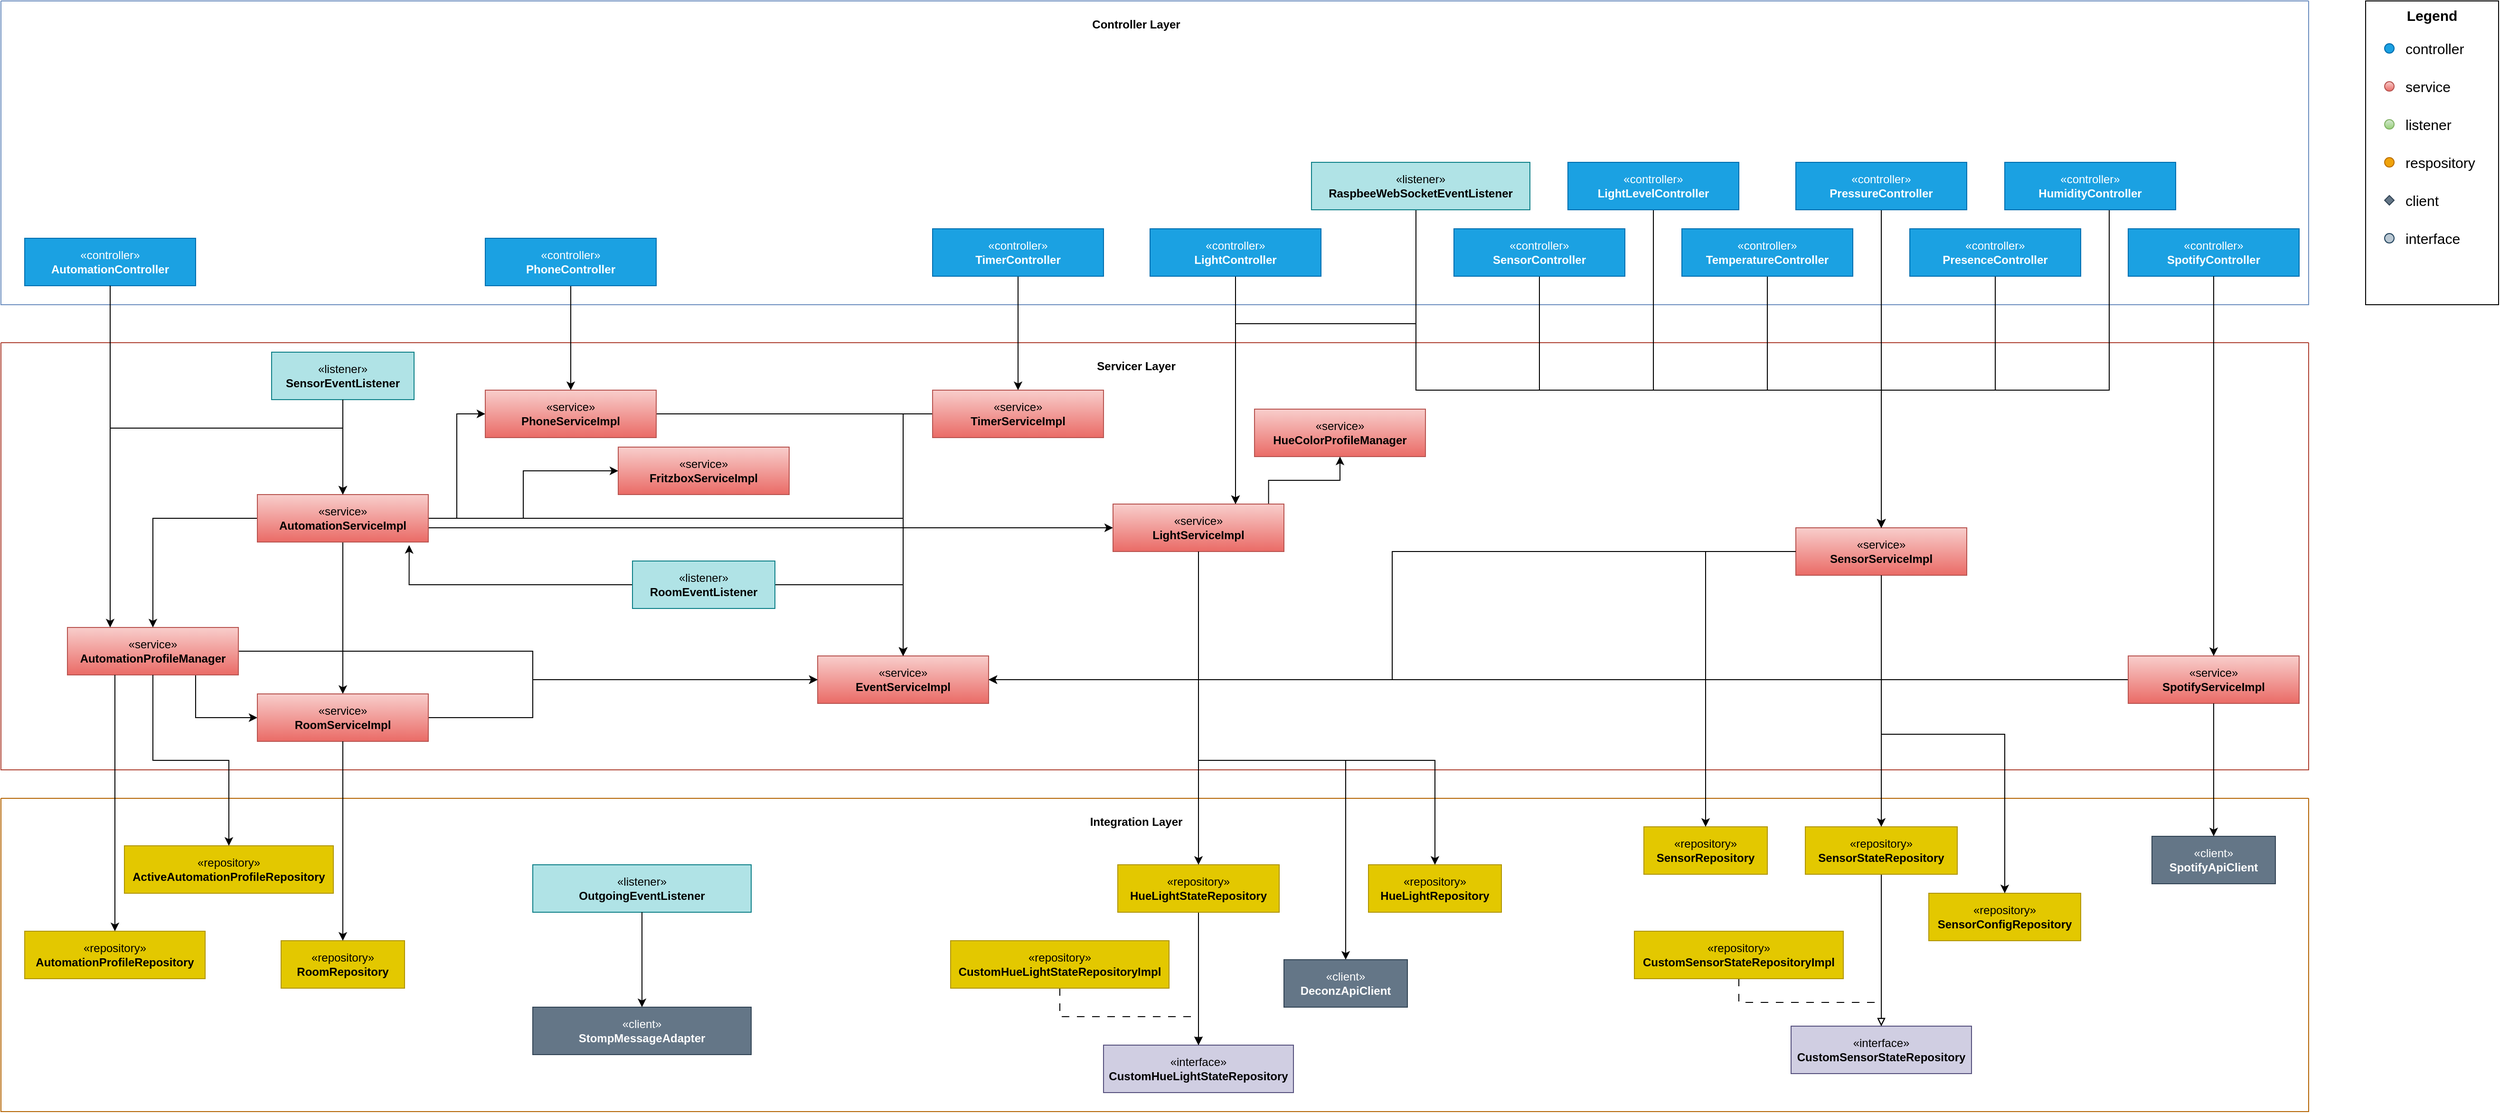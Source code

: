 <mxfile version="27.0.8">
  <diagram name="Seite-1" id="5CU7-ElbSWRXbxw236bT">
    <mxGraphModel dx="4113" dy="2183" grid="1" gridSize="10" guides="1" tooltips="1" connect="1" arrows="1" fold="1" page="1" pageScale="1" pageWidth="827" pageHeight="1169" math="0" shadow="0">
      <root>
        <mxCell id="0" />
        <mxCell id="1" parent="0" />
        <mxCell id="-B-z06DFlxI5KMjTxw7x-1" value="" style="swimlane;startSize=0;fillColor=#dae8fc;gradientColor=#7ea6e0;strokeColor=#6c8ebf;container=0;" parent="1" vertex="1">
          <mxGeometry x="80" y="30" width="2430" height="320" as="geometry" />
        </mxCell>
        <mxCell id="-B-z06DFlxI5KMjTxw7x-7" value="«controller»&lt;br&gt;&lt;b&gt;SpotifyController&lt;/b&gt;" style="html=1;whiteSpace=wrap;fillColor=#1ba1e2;fontColor=#ffffff;strokeColor=#006EAF;" parent="-B-z06DFlxI5KMjTxw7x-1" vertex="1">
          <mxGeometry x="2240" y="240" width="180" height="50" as="geometry" />
        </mxCell>
        <mxCell id="-B-z06DFlxI5KMjTxw7x-4" value="«controller»&lt;br&gt;&lt;b&gt;AutomationController&lt;/b&gt;" style="html=1;whiteSpace=wrap;fillColor=#1ba1e2;fontColor=#ffffff;strokeColor=#006EAF;" parent="-B-z06DFlxI5KMjTxw7x-1" vertex="1">
          <mxGeometry x="25" y="250" width="180" height="50" as="geometry" />
        </mxCell>
        <mxCell id="-B-z06DFlxI5KMjTxw7x-15" value="" style="swimlane;startSize=0;fillColor=#fad9d5;strokeColor=#ae4132;" parent="1" vertex="1">
          <mxGeometry x="80" y="390" width="2430" height="450" as="geometry" />
        </mxCell>
        <mxCell id="-B-z06DFlxI5KMjTxw7x-16" value="Servicer Layer" style="text;html=1;align=center;verticalAlign=middle;resizable=0;points=[];autosize=1;strokeColor=none;fillColor=none;fontStyle=1" parent="-B-z06DFlxI5KMjTxw7x-15" vertex="1">
          <mxGeometry x="1145" y="10" width="100" height="30" as="geometry" />
        </mxCell>
        <mxCell id="-B-z06DFlxI5KMjTxw7x-73" style="edgeStyle=orthogonalEdgeStyle;rounded=0;orthogonalLoop=1;jettySize=auto;html=1;" parent="-B-z06DFlxI5KMjTxw7x-15" source="-B-z06DFlxI5KMjTxw7x-26" edge="1">
          <mxGeometry relative="1" as="geometry">
            <mxPoint x="860" y="355" as="targetPoint" />
            <Array as="points">
              <mxPoint x="560" y="325" />
              <mxPoint x="560" y="355" />
            </Array>
          </mxGeometry>
        </mxCell>
        <mxCell id="-B-z06DFlxI5KMjTxw7x-74" style="edgeStyle=orthogonalEdgeStyle;rounded=0;orthogonalLoop=1;jettySize=auto;html=1;entryX=0;entryY=0.5;entryDx=0;entryDy=0;exitX=0.75;exitY=1;exitDx=0;exitDy=0;" parent="-B-z06DFlxI5KMjTxw7x-15" source="-B-z06DFlxI5KMjTxw7x-26" target="-B-z06DFlxI5KMjTxw7x-33" edge="1">
          <mxGeometry relative="1" as="geometry" />
        </mxCell>
        <mxCell id="-B-z06DFlxI5KMjTxw7x-26" value="«service»&lt;br&gt;&lt;b&gt;AutomationProfileManager&lt;/b&gt;" style="html=1;whiteSpace=wrap;fillColor=#f8cecc;strokeColor=#b85450;gradientColor=#ea6b66;" parent="-B-z06DFlxI5KMjTxw7x-15" vertex="1">
          <mxGeometry x="70" y="300" width="180" height="50" as="geometry" />
        </mxCell>
        <mxCell id="-B-z06DFlxI5KMjTxw7x-75" style="edgeStyle=orthogonalEdgeStyle;rounded=0;orthogonalLoop=1;jettySize=auto;html=1;exitX=1;exitY=0.75;exitDx=0;exitDy=0;" parent="-B-z06DFlxI5KMjTxw7x-15" source="-B-z06DFlxI5KMjTxw7x-27" target="-B-z06DFlxI5KMjTxw7x-31" edge="1">
          <mxGeometry relative="1" as="geometry">
            <Array as="points">
              <mxPoint x="450" y="195" />
            </Array>
          </mxGeometry>
        </mxCell>
        <mxCell id="-B-z06DFlxI5KMjTxw7x-78" style="edgeStyle=orthogonalEdgeStyle;rounded=0;orthogonalLoop=1;jettySize=auto;html=1;" parent="-B-z06DFlxI5KMjTxw7x-15" source="-B-z06DFlxI5KMjTxw7x-27" target="-B-z06DFlxI5KMjTxw7x-28" edge="1">
          <mxGeometry relative="1" as="geometry" />
        </mxCell>
        <mxCell id="-B-z06DFlxI5KMjTxw7x-79" style="edgeStyle=orthogonalEdgeStyle;rounded=0;orthogonalLoop=1;jettySize=auto;html=1;entryX=0;entryY=0.5;entryDx=0;entryDy=0;" parent="-B-z06DFlxI5KMjTxw7x-15" source="-B-z06DFlxI5KMjTxw7x-27" target="-B-z06DFlxI5KMjTxw7x-32" edge="1">
          <mxGeometry relative="1" as="geometry" />
        </mxCell>
        <mxCell id="-B-z06DFlxI5KMjTxw7x-80" style="edgeStyle=orthogonalEdgeStyle;rounded=0;orthogonalLoop=1;jettySize=auto;html=1;" parent="-B-z06DFlxI5KMjTxw7x-15" source="-B-z06DFlxI5KMjTxw7x-27" target="-B-z06DFlxI5KMjTxw7x-29" edge="1">
          <mxGeometry relative="1" as="geometry" />
        </mxCell>
        <mxCell id="-B-z06DFlxI5KMjTxw7x-123" style="edgeStyle=orthogonalEdgeStyle;rounded=0;orthogonalLoop=1;jettySize=auto;html=1;" parent="-B-z06DFlxI5KMjTxw7x-15" source="-B-z06DFlxI5KMjTxw7x-27" target="-B-z06DFlxI5KMjTxw7x-26" edge="1">
          <mxGeometry relative="1" as="geometry" />
        </mxCell>
        <mxCell id="-B-z06DFlxI5KMjTxw7x-136" style="edgeStyle=orthogonalEdgeStyle;rounded=0;orthogonalLoop=1;jettySize=auto;html=1;entryX=0.5;entryY=0;entryDx=0;entryDy=0;" parent="-B-z06DFlxI5KMjTxw7x-15" source="-B-z06DFlxI5KMjTxw7x-27" target="-B-z06DFlxI5KMjTxw7x-33" edge="1">
          <mxGeometry relative="1" as="geometry" />
        </mxCell>
        <mxCell id="-B-z06DFlxI5KMjTxw7x-27" value="«service»&lt;br&gt;&lt;b&gt;AutomationServiceImpl&lt;/b&gt;" style="html=1;whiteSpace=wrap;fillColor=#f8cecc;strokeColor=#b85450;gradientColor=#ea6b66;" parent="-B-z06DFlxI5KMjTxw7x-15" vertex="1">
          <mxGeometry x="270" y="160" width="180" height="50" as="geometry" />
        </mxCell>
        <mxCell id="-B-z06DFlxI5KMjTxw7x-28" value="«service»&lt;br&gt;&lt;b&gt;EventServiceImpl&lt;/b&gt;" style="html=1;whiteSpace=wrap;fillColor=#f8cecc;strokeColor=#b85450;gradientColor=#ea6b66;" parent="-B-z06DFlxI5KMjTxw7x-15" vertex="1">
          <mxGeometry x="860" y="330" width="180" height="50" as="geometry" />
        </mxCell>
        <mxCell id="-B-z06DFlxI5KMjTxw7x-29" value="«service»&lt;br&gt;&lt;b&gt;FritzboxServiceImpl&lt;/b&gt;" style="html=1;whiteSpace=wrap;fillColor=#f8cecc;strokeColor=#b85450;gradientColor=#ea6b66;" parent="-B-z06DFlxI5KMjTxw7x-15" vertex="1">
          <mxGeometry x="650" y="110" width="180" height="50" as="geometry" />
        </mxCell>
        <mxCell id="-B-z06DFlxI5KMjTxw7x-30" value="«service»&lt;br&gt;&lt;b&gt;HueColorProfileManager&lt;/b&gt;" style="html=1;whiteSpace=wrap;fillColor=#f8cecc;strokeColor=#b85450;gradientColor=#ea6b66;" parent="-B-z06DFlxI5KMjTxw7x-15" vertex="1">
          <mxGeometry x="1320" y="70" width="180" height="50" as="geometry" />
        </mxCell>
        <mxCell id="-B-z06DFlxI5KMjTxw7x-83" style="edgeStyle=orthogonalEdgeStyle;rounded=0;orthogonalLoop=1;jettySize=auto;html=1;exitX=0.91;exitY=0.042;exitDx=0;exitDy=0;exitPerimeter=0;" parent="-B-z06DFlxI5KMjTxw7x-15" source="-B-z06DFlxI5KMjTxw7x-31" target="-B-z06DFlxI5KMjTxw7x-30" edge="1">
          <mxGeometry relative="1" as="geometry" />
        </mxCell>
        <mxCell id="-B-z06DFlxI5KMjTxw7x-31" value="«service»&lt;br&gt;&lt;b&gt;LightServiceImpl&lt;/b&gt;" style="html=1;whiteSpace=wrap;fillColor=#f8cecc;strokeColor=#b85450;gradientColor=#ea6b66;" parent="-B-z06DFlxI5KMjTxw7x-15" vertex="1">
          <mxGeometry x="1171" y="170" width="180" height="50" as="geometry" />
        </mxCell>
        <mxCell id="-B-z06DFlxI5KMjTxw7x-127" style="edgeStyle=orthogonalEdgeStyle;rounded=0;orthogonalLoop=1;jettySize=auto;html=1;" parent="-B-z06DFlxI5KMjTxw7x-15" source="-B-z06DFlxI5KMjTxw7x-32" target="-B-z06DFlxI5KMjTxw7x-28" edge="1">
          <mxGeometry relative="1" as="geometry" />
        </mxCell>
        <mxCell id="-B-z06DFlxI5KMjTxw7x-32" value="«service»&lt;br&gt;&lt;b&gt;PhoneServiceImpl&lt;/b&gt;" style="html=1;whiteSpace=wrap;fillColor=#f8cecc;strokeColor=#b85450;gradientColor=#ea6b66;" parent="-B-z06DFlxI5KMjTxw7x-15" vertex="1">
          <mxGeometry x="510" y="50" width="180" height="50" as="geometry" />
        </mxCell>
        <mxCell id="-B-z06DFlxI5KMjTxw7x-89" style="edgeStyle=orthogonalEdgeStyle;rounded=0;orthogonalLoop=1;jettySize=auto;html=1;entryX=0;entryY=0.5;entryDx=0;entryDy=0;" parent="-B-z06DFlxI5KMjTxw7x-15" source="-B-z06DFlxI5KMjTxw7x-33" target="-B-z06DFlxI5KMjTxw7x-28" edge="1">
          <mxGeometry relative="1" as="geometry">
            <Array as="points">
              <mxPoint x="560" y="395" />
              <mxPoint x="560" y="355" />
            </Array>
          </mxGeometry>
        </mxCell>
        <mxCell id="-B-z06DFlxI5KMjTxw7x-33" value="«service»&lt;br&gt;&lt;b&gt;RoomServiceImpl&lt;/b&gt;" style="html=1;whiteSpace=wrap;fillColor=#f8cecc;strokeColor=#b85450;gradientColor=#ea6b66;" parent="-B-z06DFlxI5KMjTxw7x-15" vertex="1">
          <mxGeometry x="270" y="370" width="180" height="50" as="geometry" />
        </mxCell>
        <mxCell id="-B-z06DFlxI5KMjTxw7x-133" style="edgeStyle=orthogonalEdgeStyle;rounded=0;orthogonalLoop=1;jettySize=auto;html=1;entryX=1;entryY=0.5;entryDx=0;entryDy=0;" parent="-B-z06DFlxI5KMjTxw7x-15" source="-B-z06DFlxI5KMjTxw7x-34" target="-B-z06DFlxI5KMjTxw7x-28" edge="1">
          <mxGeometry relative="1" as="geometry" />
        </mxCell>
        <mxCell id="-B-z06DFlxI5KMjTxw7x-34" value="«service»&lt;br&gt;&lt;b&gt;SensorServiceImpl&lt;/b&gt;" style="html=1;whiteSpace=wrap;fillColor=#f8cecc;strokeColor=#b85450;gradientColor=#ea6b66;" parent="-B-z06DFlxI5KMjTxw7x-15" vertex="1">
          <mxGeometry x="1890" y="195" width="180" height="50" as="geometry" />
        </mxCell>
        <mxCell id="-B-z06DFlxI5KMjTxw7x-96" style="edgeStyle=orthogonalEdgeStyle;rounded=0;orthogonalLoop=1;jettySize=auto;html=1;" parent="-B-z06DFlxI5KMjTxw7x-15" source="-B-z06DFlxI5KMjTxw7x-35" edge="1">
          <mxGeometry relative="1" as="geometry">
            <mxPoint x="1040" y="355" as="targetPoint" />
          </mxGeometry>
        </mxCell>
        <mxCell id="-B-z06DFlxI5KMjTxw7x-35" value="«service»&lt;br&gt;&lt;div&gt;&lt;b&gt;SpotifyServiceImpl&lt;/b&gt;&lt;/div&gt;" style="html=1;whiteSpace=wrap;fillColor=#f8cecc;strokeColor=#b85450;gradientColor=#ea6b66;" parent="-B-z06DFlxI5KMjTxw7x-15" vertex="1">
          <mxGeometry x="2240" y="330" width="180" height="50" as="geometry" />
        </mxCell>
        <mxCell id="-B-z06DFlxI5KMjTxw7x-131" style="edgeStyle=orthogonalEdgeStyle;rounded=0;orthogonalLoop=1;jettySize=auto;html=1;exitX=0;exitY=0.5;exitDx=0;exitDy=0;" parent="-B-z06DFlxI5KMjTxw7x-15" source="-B-z06DFlxI5KMjTxw7x-36" target="-B-z06DFlxI5KMjTxw7x-28" edge="1">
          <mxGeometry relative="1" as="geometry" />
        </mxCell>
        <mxCell id="-B-z06DFlxI5KMjTxw7x-36" value="«service»&lt;br&gt;&lt;div&gt;&lt;b&gt;TimerServiceImpl&lt;/b&gt;&lt;/div&gt;" style="html=1;whiteSpace=wrap;fillColor=#f8cecc;strokeColor=#b85450;gradientColor=#ea6b66;" parent="-B-z06DFlxI5KMjTxw7x-15" vertex="1">
          <mxGeometry x="981" y="50" width="180" height="50" as="geometry" />
        </mxCell>
        <mxCell id="-B-z06DFlxI5KMjTxw7x-99" value="" style="edgeStyle=orthogonalEdgeStyle;rounded=0;orthogonalLoop=1;jettySize=auto;html=1;entryX=0.888;entryY=1.064;entryDx=0;entryDy=0;entryPerimeter=0;" parent="-B-z06DFlxI5KMjTxw7x-15" source="-B-z06DFlxI5KMjTxw7x-98" target="-B-z06DFlxI5KMjTxw7x-27" edge="1">
          <mxGeometry relative="1" as="geometry" />
        </mxCell>
        <mxCell id="-B-z06DFlxI5KMjTxw7x-100" value="«listener»&lt;br&gt;&lt;b&gt;SensorEventListener&lt;/b&gt;" style="html=1;whiteSpace=wrap;fillColor=#b0e3e6;strokeColor=#0e8088;" parent="-B-z06DFlxI5KMjTxw7x-15" vertex="1">
          <mxGeometry x="285" y="10" width="150" height="50" as="geometry" />
        </mxCell>
        <mxCell id="-B-z06DFlxI5KMjTxw7x-101" value="" style="edgeStyle=orthogonalEdgeStyle;rounded=0;orthogonalLoop=1;jettySize=auto;html=1;" parent="-B-z06DFlxI5KMjTxw7x-15" source="-B-z06DFlxI5KMjTxw7x-100" target="-B-z06DFlxI5KMjTxw7x-27" edge="1">
          <mxGeometry relative="1" as="geometry" />
        </mxCell>
        <mxCell id="-B-z06DFlxI5KMjTxw7x-130" style="edgeStyle=orthogonalEdgeStyle;rounded=0;orthogonalLoop=1;jettySize=auto;html=1;" parent="-B-z06DFlxI5KMjTxw7x-15" source="-B-z06DFlxI5KMjTxw7x-98" target="-B-z06DFlxI5KMjTxw7x-28" edge="1">
          <mxGeometry relative="1" as="geometry" />
        </mxCell>
        <mxCell id="-B-z06DFlxI5KMjTxw7x-98" value="«listener»&lt;br&gt;&lt;b&gt;RoomEventListener&lt;/b&gt;" style="html=1;whiteSpace=wrap;fillColor=#b0e3e6;strokeColor=#0e8088;" parent="-B-z06DFlxI5KMjTxw7x-15" vertex="1">
          <mxGeometry x="665" y="230" width="150" height="50" as="geometry" />
        </mxCell>
        <mxCell id="-B-z06DFlxI5KMjTxw7x-38" value="" style="swimlane;startSize=0;fillColor=#fad7ac;strokeColor=#b46504;" parent="1" vertex="1">
          <mxGeometry x="80" y="870" width="2430" height="330" as="geometry" />
        </mxCell>
        <mxCell id="-B-z06DFlxI5KMjTxw7x-39" value="Integration Layer" style="text;html=1;align=center;verticalAlign=middle;resizable=0;points=[];autosize=1;strokeColor=none;fillColor=none;fontStyle=1" parent="-B-z06DFlxI5KMjTxw7x-38" vertex="1">
          <mxGeometry x="1140" y="10" width="110" height="30" as="geometry" />
        </mxCell>
        <mxCell id="-B-z06DFlxI5KMjTxw7x-40" value="«interface»&lt;br&gt;&lt;b&gt;CustomSensorStateRepository&lt;/b&gt;" style="html=1;whiteSpace=wrap;fillColor=#d0cee2;strokeColor=#56517e;" parent="-B-z06DFlxI5KMjTxw7x-38" vertex="1">
          <mxGeometry x="1885" y="240" width="190" height="50" as="geometry" />
        </mxCell>
        <mxCell id="-B-z06DFlxI5KMjTxw7x-52" value="«interface»&lt;br&gt;&lt;b&gt;CustomHueLightStateRepository&lt;/b&gt;" style="html=1;whiteSpace=wrap;fillColor=#d0cee2;strokeColor=#56517e;" parent="-B-z06DFlxI5KMjTxw7x-38" vertex="1">
          <mxGeometry x="1161" y="260" width="200" height="50" as="geometry" />
        </mxCell>
        <mxCell id="-B-z06DFlxI5KMjTxw7x-65" style="edgeStyle=orthogonalEdgeStyle;rounded=0;orthogonalLoop=1;jettySize=auto;html=1;endArrow=block;endFill=0;dashed=1;dashPattern=8 8;" parent="-B-z06DFlxI5KMjTxw7x-38" source="-B-z06DFlxI5KMjTxw7x-53" target="-B-z06DFlxI5KMjTxw7x-52" edge="1">
          <mxGeometry relative="1" as="geometry" />
        </mxCell>
        <mxCell id="-B-z06DFlxI5KMjTxw7x-53" value="«repository»&lt;br&gt;&lt;b&gt;CustomHueLightStateRepositoryImpl&lt;/b&gt;" style="html=1;whiteSpace=wrap;fillColor=#e3c800;strokeColor=#B09500;fontColor=#000000;" parent="-B-z06DFlxI5KMjTxw7x-38" vertex="1">
          <mxGeometry x="1000" y="150" width="230" height="50" as="geometry" />
        </mxCell>
        <mxCell id="-B-z06DFlxI5KMjTxw7x-54" value="«repository»&lt;br&gt;&lt;b&gt;RoomRepository&lt;/b&gt;" style="html=1;whiteSpace=wrap;fillColor=#e3c800;strokeColor=#B09500;fontColor=#000000;" parent="-B-z06DFlxI5KMjTxw7x-38" vertex="1">
          <mxGeometry x="295" y="150" width="130" height="50" as="geometry" />
        </mxCell>
        <mxCell id="-B-z06DFlxI5KMjTxw7x-55" value="«repository»&lt;br&gt;&lt;b&gt;HueLightRepository&lt;/b&gt;" style="html=1;whiteSpace=wrap;fillColor=#e3c800;strokeColor=#B09500;fontColor=#000000;" parent="-B-z06DFlxI5KMjTxw7x-38" vertex="1">
          <mxGeometry x="1440" y="70" width="140" height="50" as="geometry" />
        </mxCell>
        <mxCell id="-B-z06DFlxI5KMjTxw7x-68" value="" style="edgeStyle=orthogonalEdgeStyle;rounded=0;orthogonalLoop=1;jettySize=auto;html=1;" parent="-B-z06DFlxI5KMjTxw7x-38" source="-B-z06DFlxI5KMjTxw7x-56" target="-B-z06DFlxI5KMjTxw7x-52" edge="1">
          <mxGeometry relative="1" as="geometry" />
        </mxCell>
        <mxCell id="-B-z06DFlxI5KMjTxw7x-56" value="«repository»&lt;br&gt;&lt;b&gt;HueLightStateRepository&lt;/b&gt;" style="html=1;whiteSpace=wrap;fillColor=#e3c800;strokeColor=#B09500;fontColor=#000000;" parent="-B-z06DFlxI5KMjTxw7x-38" vertex="1">
          <mxGeometry x="1176" y="70" width="170" height="50" as="geometry" />
        </mxCell>
        <mxCell id="-B-z06DFlxI5KMjTxw7x-67" value="" style="edgeStyle=orthogonalEdgeStyle;rounded=0;orthogonalLoop=1;jettySize=auto;html=1;endArrow=block;endFill=0;dashed=1;dashPattern=8 8;" parent="-B-z06DFlxI5KMjTxw7x-38" source="-B-z06DFlxI5KMjTxw7x-58" target="-B-z06DFlxI5KMjTxw7x-40" edge="1">
          <mxGeometry relative="1" as="geometry" />
        </mxCell>
        <mxCell id="-B-z06DFlxI5KMjTxw7x-58" value="«repository»&lt;br&gt;&lt;b&gt;CustomSensorStateRepositoryImpl&lt;/b&gt;" style="html=1;whiteSpace=wrap;fillColor=#e3c800;strokeColor=#B09500;fontColor=#000000;" parent="-B-z06DFlxI5KMjTxw7x-38" vertex="1">
          <mxGeometry x="1720" y="140" width="220" height="50" as="geometry" />
        </mxCell>
        <mxCell id="-B-z06DFlxI5KMjTxw7x-59" value="«repository»&lt;br&gt;&lt;div&gt;&lt;b&gt;ActiveAutomationProfileRepository&lt;/b&gt;&lt;/div&gt;" style="html=1;whiteSpace=wrap;fillColor=#e3c800;strokeColor=#B09500;fontColor=#000000;" parent="-B-z06DFlxI5KMjTxw7x-38" vertex="1">
          <mxGeometry x="130" y="50" width="220" height="50" as="geometry" />
        </mxCell>
        <mxCell id="-B-z06DFlxI5KMjTxw7x-60" value="«repository»&lt;br&gt;&lt;div&gt;&lt;b&gt;AutomationProfileRepository&lt;/b&gt;&lt;/div&gt;" style="html=1;whiteSpace=wrap;fillColor=#e3c800;strokeColor=#B09500;fontColor=#000000;" parent="-B-z06DFlxI5KMjTxw7x-38" vertex="1">
          <mxGeometry x="25" y="140" width="190" height="50" as="geometry" />
        </mxCell>
        <mxCell id="-B-z06DFlxI5KMjTxw7x-61" value="«repository»&lt;br&gt;&lt;div&gt;&lt;b&gt;SensorRepository&lt;/b&gt;&lt;/div&gt;" style="html=1;whiteSpace=wrap;fillColor=#e3c800;strokeColor=#B09500;fontColor=#000000;" parent="-B-z06DFlxI5KMjTxw7x-38" vertex="1">
          <mxGeometry x="1730" y="30" width="130" height="50" as="geometry" />
        </mxCell>
        <mxCell id="-B-z06DFlxI5KMjTxw7x-69" style="edgeStyle=orthogonalEdgeStyle;rounded=0;orthogonalLoop=1;jettySize=auto;html=1;endArrow=block;endFill=0;" parent="-B-z06DFlxI5KMjTxw7x-38" source="-B-z06DFlxI5KMjTxw7x-62" target="-B-z06DFlxI5KMjTxw7x-40" edge="1">
          <mxGeometry relative="1" as="geometry" />
        </mxCell>
        <mxCell id="-B-z06DFlxI5KMjTxw7x-62" value="«repository»&lt;br&gt;&lt;div&gt;&lt;b&gt;SensorStateRepository&lt;/b&gt;&lt;/div&gt;" style="html=1;whiteSpace=wrap;fillColor=#e3c800;strokeColor=#B09500;fontColor=#000000;" parent="-B-z06DFlxI5KMjTxw7x-38" vertex="1">
          <mxGeometry x="1900" y="30" width="160" height="50" as="geometry" />
        </mxCell>
        <mxCell id="-B-z06DFlxI5KMjTxw7x-64" value="«repository»&lt;br&gt;&lt;div&gt;&lt;b&gt;SensorConfigRepository&lt;/b&gt;&lt;/div&gt;" style="html=1;whiteSpace=wrap;fillColor=#e3c800;strokeColor=#B09500;fontColor=#000000;" parent="-B-z06DFlxI5KMjTxw7x-38" vertex="1">
          <mxGeometry x="2030" y="100" width="160" height="50" as="geometry" />
        </mxCell>
        <mxCell id="-B-z06DFlxI5KMjTxw7x-85" value="«client»&lt;br&gt;&lt;b&gt;DeconzApiClient&lt;/b&gt;" style="html=1;whiteSpace=wrap;fillColor=#647687;strokeColor=#314354;fontColor=#ffffff;" parent="-B-z06DFlxI5KMjTxw7x-38" vertex="1">
          <mxGeometry x="1351" y="170" width="130" height="50" as="geometry" />
        </mxCell>
        <mxCell id="-B-z06DFlxI5KMjTxw7x-94" value="«client»&lt;br&gt;&lt;b&gt;SpotifyApiClient&lt;/b&gt;" style="html=1;whiteSpace=wrap;fillColor=#647687;strokeColor=#314354;fontColor=#ffffff;" parent="-B-z06DFlxI5KMjTxw7x-38" vertex="1">
          <mxGeometry x="2265" y="40" width="130" height="50" as="geometry" />
        </mxCell>
        <mxCell id="-B-z06DFlxI5KMjTxw7x-104" value="«client»&lt;br&gt;&lt;b&gt;StompMessageAdapter&lt;/b&gt;" style="html=1;whiteSpace=wrap;fillColor=#647687;strokeColor=#314354;fontColor=#ffffff;" parent="-B-z06DFlxI5KMjTxw7x-38" vertex="1">
          <mxGeometry x="560" y="220" width="230" height="50" as="geometry" />
        </mxCell>
        <mxCell id="-B-z06DFlxI5KMjTxw7x-103" value="«listener»&lt;br&gt;&lt;b&gt;OutgoingEventListener&lt;/b&gt;" style="html=1;whiteSpace=wrap;fillColor=#b0e3e6;strokeColor=#0e8088;" parent="-B-z06DFlxI5KMjTxw7x-38" vertex="1">
          <mxGeometry x="560" y="70" width="230" height="50" as="geometry" />
        </mxCell>
        <mxCell id="-B-z06DFlxI5KMjTxw7x-105" value="" style="edgeStyle=orthogonalEdgeStyle;rounded=0;orthogonalLoop=1;jettySize=auto;html=1;" parent="-B-z06DFlxI5KMjTxw7x-38" source="-B-z06DFlxI5KMjTxw7x-103" target="-B-z06DFlxI5KMjTxw7x-104" edge="1">
          <mxGeometry relative="1" as="geometry" />
        </mxCell>
        <mxCell id="-B-z06DFlxI5KMjTxw7x-70" style="edgeStyle=orthogonalEdgeStyle;rounded=0;orthogonalLoop=1;jettySize=auto;html=1;" parent="1" source="-B-z06DFlxI5KMjTxw7x-26" target="-B-z06DFlxI5KMjTxw7x-59" edge="1">
          <mxGeometry relative="1" as="geometry" />
        </mxCell>
        <mxCell id="-B-z06DFlxI5KMjTxw7x-72" style="edgeStyle=orthogonalEdgeStyle;rounded=0;orthogonalLoop=1;jettySize=auto;html=1;entryX=0.5;entryY=0;entryDx=0;entryDy=0;" parent="1" source="-B-z06DFlxI5KMjTxw7x-26" target="-B-z06DFlxI5KMjTxw7x-60" edge="1">
          <mxGeometry relative="1" as="geometry">
            <Array as="points">
              <mxPoint x="200" y="810" />
              <mxPoint x="200" y="810" />
            </Array>
          </mxGeometry>
        </mxCell>
        <mxCell id="-B-z06DFlxI5KMjTxw7x-81" style="edgeStyle=orthogonalEdgeStyle;rounded=0;orthogonalLoop=1;jettySize=auto;html=1;entryX=0.5;entryY=0;entryDx=0;entryDy=0;" parent="1" source="-B-z06DFlxI5KMjTxw7x-31" target="-B-z06DFlxI5KMjTxw7x-56" edge="1">
          <mxGeometry relative="1" as="geometry" />
        </mxCell>
        <mxCell id="-B-z06DFlxI5KMjTxw7x-86" style="edgeStyle=orthogonalEdgeStyle;rounded=0;orthogonalLoop=1;jettySize=auto;html=1;" parent="1" source="-B-z06DFlxI5KMjTxw7x-31" target="-B-z06DFlxI5KMjTxw7x-85" edge="1">
          <mxGeometry relative="1" as="geometry">
            <Array as="points">
              <mxPoint x="1341" y="830" />
              <mxPoint x="1496" y="830" />
            </Array>
          </mxGeometry>
        </mxCell>
        <mxCell id="-B-z06DFlxI5KMjTxw7x-88" style="edgeStyle=orthogonalEdgeStyle;rounded=0;orthogonalLoop=1;jettySize=auto;html=1;" parent="1" source="-B-z06DFlxI5KMjTxw7x-33" target="-B-z06DFlxI5KMjTxw7x-54" edge="1">
          <mxGeometry relative="1" as="geometry" />
        </mxCell>
        <mxCell id="-B-z06DFlxI5KMjTxw7x-91" style="edgeStyle=orthogonalEdgeStyle;rounded=0;orthogonalLoop=1;jettySize=auto;html=1;" parent="1" source="-B-z06DFlxI5KMjTxw7x-34" target="-B-z06DFlxI5KMjTxw7x-64" edge="1">
          <mxGeometry relative="1" as="geometry" />
        </mxCell>
        <mxCell id="-B-z06DFlxI5KMjTxw7x-95" style="edgeStyle=orthogonalEdgeStyle;rounded=0;orthogonalLoop=1;jettySize=auto;html=1;entryX=0.5;entryY=0;entryDx=0;entryDy=0;" parent="1" source="-B-z06DFlxI5KMjTxw7x-35" target="-B-z06DFlxI5KMjTxw7x-94" edge="1">
          <mxGeometry relative="1" as="geometry" />
        </mxCell>
        <mxCell id="-B-z06DFlxI5KMjTxw7x-106" style="edgeStyle=orthogonalEdgeStyle;rounded=0;orthogonalLoop=1;jettySize=auto;html=1;" parent="1" source="-B-z06DFlxI5KMjTxw7x-102" target="-B-z06DFlxI5KMjTxw7x-34" edge="1">
          <mxGeometry relative="1" as="geometry">
            <Array as="points">
              <mxPoint x="1570" y="440" />
              <mxPoint x="2060" y="440" />
            </Array>
          </mxGeometry>
        </mxCell>
        <mxCell id="-B-z06DFlxI5KMjTxw7x-107" style="edgeStyle=orthogonalEdgeStyle;rounded=0;orthogonalLoop=1;jettySize=auto;html=1;" parent="1" source="-B-z06DFlxI5KMjTxw7x-102" target="-B-z06DFlxI5KMjTxw7x-31" edge="1">
          <mxGeometry relative="1" as="geometry">
            <Array as="points">
              <mxPoint x="1570" y="370" />
              <mxPoint x="1380" y="370" />
            </Array>
          </mxGeometry>
        </mxCell>
        <mxCell id="-B-z06DFlxI5KMjTxw7x-108" style="edgeStyle=orthogonalEdgeStyle;rounded=0;orthogonalLoop=1;jettySize=auto;html=1;entryX=0.25;entryY=0;entryDx=0;entryDy=0;" parent="1" source="-B-z06DFlxI5KMjTxw7x-4" target="-B-z06DFlxI5KMjTxw7x-26" edge="1">
          <mxGeometry relative="1" as="geometry" />
        </mxCell>
        <mxCell id="-B-z06DFlxI5KMjTxw7x-110" style="edgeStyle=orthogonalEdgeStyle;rounded=0;orthogonalLoop=1;jettySize=auto;html=1;" parent="1" source="-B-z06DFlxI5KMjTxw7x-6" target="-B-z06DFlxI5KMjTxw7x-32" edge="1">
          <mxGeometry relative="1" as="geometry" />
        </mxCell>
        <mxCell id="-B-z06DFlxI5KMjTxw7x-111" style="edgeStyle=orthogonalEdgeStyle;rounded=0;orthogonalLoop=1;jettySize=auto;html=1;" parent="1" source="-B-z06DFlxI5KMjTxw7x-7" target="-B-z06DFlxI5KMjTxw7x-35" edge="1">
          <mxGeometry relative="1" as="geometry" />
        </mxCell>
        <mxCell id="-B-z06DFlxI5KMjTxw7x-112" style="edgeStyle=orthogonalEdgeStyle;rounded=0;orthogonalLoop=1;jettySize=auto;html=1;" parent="1" source="-B-z06DFlxI5KMjTxw7x-8" target="-B-z06DFlxI5KMjTxw7x-36" edge="1">
          <mxGeometry relative="1" as="geometry" />
        </mxCell>
        <mxCell id="-B-z06DFlxI5KMjTxw7x-113" style="edgeStyle=orthogonalEdgeStyle;rounded=0;orthogonalLoop=1;jettySize=auto;html=1;" parent="1" target="-B-z06DFlxI5KMjTxw7x-34" edge="1">
          <mxGeometry relative="1" as="geometry">
            <Array as="points">
              <mxPoint x="2300" y="440" />
              <mxPoint x="2060" y="440" />
            </Array>
            <mxPoint x="2300" y="250" as="sourcePoint" />
          </mxGeometry>
        </mxCell>
        <mxCell id="-B-z06DFlxI5KMjTxw7x-115" style="edgeStyle=orthogonalEdgeStyle;rounded=0;orthogonalLoop=1;jettySize=auto;html=1;" parent="1" source="-B-z06DFlxI5KMjTxw7x-10" target="-B-z06DFlxI5KMjTxw7x-34" edge="1">
          <mxGeometry relative="1" as="geometry">
            <Array as="points">
              <mxPoint x="1820" y="440" />
              <mxPoint x="2060" y="440" />
            </Array>
          </mxGeometry>
        </mxCell>
        <mxCell id="-B-z06DFlxI5KMjTxw7x-118" style="edgeStyle=orthogonalEdgeStyle;rounded=0;orthogonalLoop=1;jettySize=auto;html=1;" parent="1" source="-B-z06DFlxI5KMjTxw7x-11" target="-B-z06DFlxI5KMjTxw7x-34" edge="1">
          <mxGeometry relative="1" as="geometry">
            <Array as="points">
              <mxPoint x="2180" y="440" />
              <mxPoint x="2060" y="440" />
            </Array>
          </mxGeometry>
        </mxCell>
        <mxCell id="-B-z06DFlxI5KMjTxw7x-119" style="edgeStyle=orthogonalEdgeStyle;rounded=0;orthogonalLoop=1;jettySize=auto;html=1;" parent="1" source="-B-z06DFlxI5KMjTxw7x-12" target="-B-z06DFlxI5KMjTxw7x-34" edge="1">
          <mxGeometry relative="1" as="geometry">
            <Array as="points">
              <mxPoint x="2060" y="510" />
              <mxPoint x="2060" y="510" />
            </Array>
          </mxGeometry>
        </mxCell>
        <mxCell id="-B-z06DFlxI5KMjTxw7x-121" style="edgeStyle=orthogonalEdgeStyle;rounded=0;orthogonalLoop=1;jettySize=auto;html=1;" parent="1" source="-B-z06DFlxI5KMjTxw7x-14" target="-B-z06DFlxI5KMjTxw7x-34" edge="1">
          <mxGeometry relative="1" as="geometry">
            <Array as="points">
              <mxPoint x="1940" y="440" />
              <mxPoint x="2060" y="440" />
            </Array>
          </mxGeometry>
        </mxCell>
        <mxCell id="-B-z06DFlxI5KMjTxw7x-128" style="edgeStyle=orthogonalEdgeStyle;rounded=0;orthogonalLoop=1;jettySize=auto;html=1;exitX=0.5;exitY=1;exitDx=0;exitDy=0;" parent="1" source="-B-z06DFlxI5KMjTxw7x-34" target="-B-z06DFlxI5KMjTxw7x-62" edge="1">
          <mxGeometry relative="1" as="geometry">
            <Array as="points">
              <mxPoint x="2060" y="730" />
              <mxPoint x="2060" y="730" />
            </Array>
          </mxGeometry>
        </mxCell>
        <mxCell id="-B-z06DFlxI5KMjTxw7x-129" style="edgeStyle=orthogonalEdgeStyle;rounded=0;orthogonalLoop=1;jettySize=auto;html=1;" parent="1" source="-B-z06DFlxI5KMjTxw7x-34" target="-B-z06DFlxI5KMjTxw7x-61" edge="1">
          <mxGeometry relative="1" as="geometry" />
        </mxCell>
        <mxCell id="-B-z06DFlxI5KMjTxw7x-134" style="edgeStyle=orthogonalEdgeStyle;rounded=0;orthogonalLoop=1;jettySize=auto;html=1;" parent="1" source="-B-z06DFlxI5KMjTxw7x-13" target="-B-z06DFlxI5KMjTxw7x-34" edge="1">
          <mxGeometry relative="1" as="geometry">
            <Array as="points">
              <mxPoint x="1700" y="440" />
              <mxPoint x="2060" y="440" />
            </Array>
          </mxGeometry>
        </mxCell>
        <mxCell id="-B-z06DFlxI5KMjTxw7x-6" value="«controller»&lt;br&gt;&lt;b&gt;PhoneController&lt;/b&gt;" style="html=1;whiteSpace=wrap;fillColor=#1ba1e2;fontColor=#ffffff;strokeColor=#006EAF;" parent="1" vertex="1">
          <mxGeometry x="590" y="280" width="180" height="50" as="geometry" />
        </mxCell>
        <mxCell id="-B-z06DFlxI5KMjTxw7x-135" style="edgeStyle=orthogonalEdgeStyle;rounded=0;orthogonalLoop=1;jettySize=auto;html=1;" parent="1" source="-B-z06DFlxI5KMjTxw7x-4" target="-B-z06DFlxI5KMjTxw7x-27" edge="1">
          <mxGeometry relative="1" as="geometry">
            <Array as="points">
              <mxPoint x="195" y="480" />
              <mxPoint x="440" y="480" />
            </Array>
          </mxGeometry>
        </mxCell>
        <mxCell id="-B-z06DFlxI5KMjTxw7x-139" style="edgeStyle=orthogonalEdgeStyle;rounded=0;orthogonalLoop=1;jettySize=auto;html=1;" parent="1" source="-B-z06DFlxI5KMjTxw7x-116" target="-B-z06DFlxI5KMjTxw7x-31" edge="1">
          <mxGeometry relative="1" as="geometry">
            <Array as="points">
              <mxPoint x="1380" y="510" />
              <mxPoint x="1380" y="510" />
            </Array>
          </mxGeometry>
        </mxCell>
        <mxCell id="-B-z06DFlxI5KMjTxw7x-140" style="edgeStyle=orthogonalEdgeStyle;rounded=0;orthogonalLoop=1;jettySize=auto;html=1;" parent="1" source="-B-z06DFlxI5KMjTxw7x-31" target="-B-z06DFlxI5KMjTxw7x-55" edge="1">
          <mxGeometry relative="1" as="geometry">
            <Array as="points">
              <mxPoint x="1341" y="830" />
              <mxPoint x="1590" y="830" />
            </Array>
          </mxGeometry>
        </mxCell>
        <mxCell id="-B-z06DFlxI5KMjTxw7x-163" value="" style="group" parent="1" vertex="1" connectable="0">
          <mxGeometry x="2570" y="30" width="140" height="320" as="geometry" />
        </mxCell>
        <mxCell id="-B-z06DFlxI5KMjTxw7x-142" value="" style="rounded=0;whiteSpace=wrap;html=1;" parent="-B-z06DFlxI5KMjTxw7x-163" vertex="1">
          <mxGeometry width="140" height="320" as="geometry" />
        </mxCell>
        <mxCell id="-B-z06DFlxI5KMjTxw7x-143" value="Legend" style="text;html=1;align=center;verticalAlign=middle;whiteSpace=wrap;rounded=0;fontStyle=1;fontSize=15;" parent="-B-z06DFlxI5KMjTxw7x-163" vertex="1">
          <mxGeometry x="40" width="60" height="30" as="geometry" />
        </mxCell>
        <mxCell id="-B-z06DFlxI5KMjTxw7x-144" value="" style="ellipse;whiteSpace=wrap;html=1;aspect=fixed;fillColor=#1ba1e2;fontColor=#ffffff;strokeColor=#006EAF;" parent="-B-z06DFlxI5KMjTxw7x-163" vertex="1">
          <mxGeometry x="20" y="45" width="10" height="10" as="geometry" />
        </mxCell>
        <mxCell id="-B-z06DFlxI5KMjTxw7x-145" value="controller" style="text;html=1;align=left;verticalAlign=middle;whiteSpace=wrap;rounded=0;fontSize=15;" parent="-B-z06DFlxI5KMjTxw7x-163" vertex="1">
          <mxGeometry x="40" y="35" width="60" height="30" as="geometry" />
        </mxCell>
        <mxCell id="-B-z06DFlxI5KMjTxw7x-146" value="" style="ellipse;whiteSpace=wrap;html=1;aspect=fixed;fillColor=#f8cecc;strokeColor=#b85450;gradientColor=#ea6b66;" parent="-B-z06DFlxI5KMjTxw7x-163" vertex="1">
          <mxGeometry x="20" y="85" width="10" height="10" as="geometry" />
        </mxCell>
        <mxCell id="-B-z06DFlxI5KMjTxw7x-147" value="service" style="text;html=1;align=left;verticalAlign=middle;whiteSpace=wrap;rounded=0;fontSize=15;" parent="-B-z06DFlxI5KMjTxw7x-163" vertex="1">
          <mxGeometry x="40" y="75" width="60" height="30" as="geometry" />
        </mxCell>
        <mxCell id="-B-z06DFlxI5KMjTxw7x-148" value="" style="ellipse;whiteSpace=wrap;html=1;aspect=fixed;fillColor=#d5e8d4;strokeColor=#82b366;gradientColor=#97d077;" parent="-B-z06DFlxI5KMjTxw7x-163" vertex="1">
          <mxGeometry x="20" y="125" width="10" height="10" as="geometry" />
        </mxCell>
        <mxCell id="-B-z06DFlxI5KMjTxw7x-149" value="listener" style="text;html=1;align=left;verticalAlign=middle;whiteSpace=wrap;rounded=0;fontSize=15;" parent="-B-z06DFlxI5KMjTxw7x-163" vertex="1">
          <mxGeometry x="40" y="115" width="60" height="30" as="geometry" />
        </mxCell>
        <mxCell id="-B-z06DFlxI5KMjTxw7x-150" value="" style="ellipse;whiteSpace=wrap;html=1;aspect=fixed;fillColor=#f0a30a;strokeColor=#BD7000;fontColor=#000000;" parent="-B-z06DFlxI5KMjTxw7x-163" vertex="1">
          <mxGeometry x="20" y="165" width="10" height="10" as="geometry" />
        </mxCell>
        <mxCell id="-B-z06DFlxI5KMjTxw7x-151" value="respository" style="text;html=1;align=left;verticalAlign=middle;whiteSpace=wrap;rounded=0;fontSize=15;" parent="-B-z06DFlxI5KMjTxw7x-163" vertex="1">
          <mxGeometry x="40" y="155" width="60" height="30" as="geometry" />
        </mxCell>
        <mxCell id="-B-z06DFlxI5KMjTxw7x-152" value="" style="rhombus;whiteSpace=wrap;html=1;fillColor=#647687;fontColor=#ffffff;strokeColor=#314354;" parent="-B-z06DFlxI5KMjTxw7x-163" vertex="1">
          <mxGeometry x="20" y="205" width="10" height="10" as="geometry" />
        </mxCell>
        <mxCell id="-B-z06DFlxI5KMjTxw7x-153" value="client" style="text;html=1;align=left;verticalAlign=middle;whiteSpace=wrap;rounded=0;fontSize=15;" parent="-B-z06DFlxI5KMjTxw7x-163" vertex="1">
          <mxGeometry x="40" y="195" width="60" height="30" as="geometry" />
        </mxCell>
        <mxCell id="-B-z06DFlxI5KMjTxw7x-154" value="" style="ellipse;whiteSpace=wrap;html=1;aspect=fixed;fillColor=#bac8d3;strokeColor=#23445d;" parent="-B-z06DFlxI5KMjTxw7x-163" vertex="1">
          <mxGeometry x="20" y="245" width="10" height="10" as="geometry" />
        </mxCell>
        <mxCell id="-B-z06DFlxI5KMjTxw7x-155" value="interface" style="text;html=1;align=left;verticalAlign=middle;whiteSpace=wrap;rounded=0;fontSize=15;" parent="-B-z06DFlxI5KMjTxw7x-163" vertex="1">
          <mxGeometry x="40" y="235" width="60" height="30" as="geometry" />
        </mxCell>
        <mxCell id="-B-z06DFlxI5KMjTxw7x-8" value="«controller»&lt;br&gt;&lt;b&gt;TimerController&lt;/b&gt;" style="html=1;whiteSpace=wrap;fillColor=#1ba1e2;fontColor=#ffffff;strokeColor=#006EAF;" parent="1" vertex="1">
          <mxGeometry x="1061" y="270" width="180" height="50" as="geometry" />
        </mxCell>
        <mxCell id="-B-z06DFlxI5KMjTxw7x-116" value="«controller»&lt;br&gt;&lt;b&gt;LightController&lt;/b&gt;" style="html=1;whiteSpace=wrap;fillColor=#1ba1e2;fontColor=#ffffff;strokeColor=#006EAF;" parent="1" vertex="1">
          <mxGeometry x="1290" y="270" width="180" height="50" as="geometry" />
        </mxCell>
        <mxCell id="-B-z06DFlxI5KMjTxw7x-3" value="Controller Layer" style="text;html=1;align=center;verticalAlign=middle;resizable=0;points=[];autosize=1;strokeColor=none;fillColor=none;fontStyle=1" parent="1" vertex="1">
          <mxGeometry x="1220" y="40" width="110" height="30" as="geometry" />
        </mxCell>
        <mxCell id="-B-z06DFlxI5KMjTxw7x-102" value="«listener»&lt;br&gt;&lt;b&gt;RaspbeeWebSocketEventListener&lt;/b&gt;" style="html=1;whiteSpace=wrap;fillColor=#b0e3e6;strokeColor=#0e8088;" parent="1" vertex="1">
          <mxGeometry x="1460" y="200" width="230" height="50" as="geometry" />
        </mxCell>
        <mxCell id="-B-z06DFlxI5KMjTxw7x-13" value="«controller»&lt;br&gt;&lt;b&gt;SensorController&lt;/b&gt;" style="html=1;whiteSpace=wrap;fillColor=#1ba1e2;fontColor=#ffffff;strokeColor=#006EAF;" parent="1" vertex="1">
          <mxGeometry x="1610" y="270" width="180" height="50" as="geometry" />
        </mxCell>
        <mxCell id="-B-z06DFlxI5KMjTxw7x-10" value="«controller»&lt;br&gt;&lt;b&gt;LightLevelController&lt;/b&gt;" style="html=1;whiteSpace=wrap;fillColor=#1ba1e2;fontColor=#ffffff;strokeColor=#006EAF;" parent="1" vertex="1">
          <mxGeometry x="1730" y="200" width="180" height="50" as="geometry" />
        </mxCell>
        <mxCell id="-B-z06DFlxI5KMjTxw7x-14" value="«controller»&lt;br&gt;&lt;b&gt;TemperatureController&lt;/b&gt;" style="html=1;whiteSpace=wrap;fillColor=#1ba1e2;fontColor=#ffffff;strokeColor=#006EAF;" parent="1" vertex="1">
          <mxGeometry x="1850" y="270" width="180" height="50" as="geometry" />
        </mxCell>
        <mxCell id="-B-z06DFlxI5KMjTxw7x-12" value="«controller»&lt;br&gt;&lt;b&gt;PressureController&lt;/b&gt;" style="html=1;whiteSpace=wrap;fillColor=#1ba1e2;fontColor=#ffffff;strokeColor=#006EAF;" parent="1" vertex="1">
          <mxGeometry x="1970" y="200" width="180" height="50" as="geometry" />
        </mxCell>
        <mxCell id="-B-z06DFlxI5KMjTxw7x-11" value="«controller»&lt;br&gt;&lt;b&gt;PresenceController&lt;/b&gt;" style="html=1;whiteSpace=wrap;fillColor=#1ba1e2;fontColor=#ffffff;strokeColor=#006EAF;" parent="1" vertex="1">
          <mxGeometry x="2090" y="270" width="180" height="50" as="geometry" />
        </mxCell>
        <mxCell id="-B-z06DFlxI5KMjTxw7x-9" value="«controller»&lt;br&gt;&lt;b&gt;HumidityController&lt;/b&gt;" style="html=1;whiteSpace=wrap;fillColor=#1ba1e2;fontColor=#ffffff;strokeColor=#006EAF;" parent="1" vertex="1">
          <mxGeometry x="2190" y="200" width="180" height="50" as="geometry" />
        </mxCell>
      </root>
    </mxGraphModel>
  </diagram>
</mxfile>
